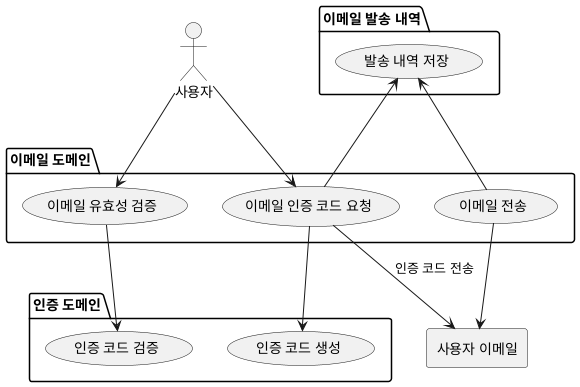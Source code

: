 @startuml

actor 사용자 as user

package "이메일 도메인" as email {
  (이메일 전송)
  (이메일 인증 코드 요청)
  (이메일 유효성 검증)
}

package "이메일 발송 내역" as emailSendHistory {
    (발송 내역 저장)
}

rectangle "사용자 이메일" as userEmail

package "인증 도메인" as authentication {
  (인증 코드 생성)
  (인증 코드 검증)
}

user --> (이메일 인증 코드 요청)
user -> (이메일 유효성 검증)
(이메일 전송) --> userEmail
(발송 내역 저장) <-- (이메일 전송)
(이메일 유효성 검증) --> (인증 코드 검증)
(이메일 인증 코드 요청) --> (인증 코드 생성)
(발송 내역 저장) <- (이메일 인증 코드 요청)
(이메일 인증 코드 요청) -> userEmail: 인증 코드 전송
@enduml